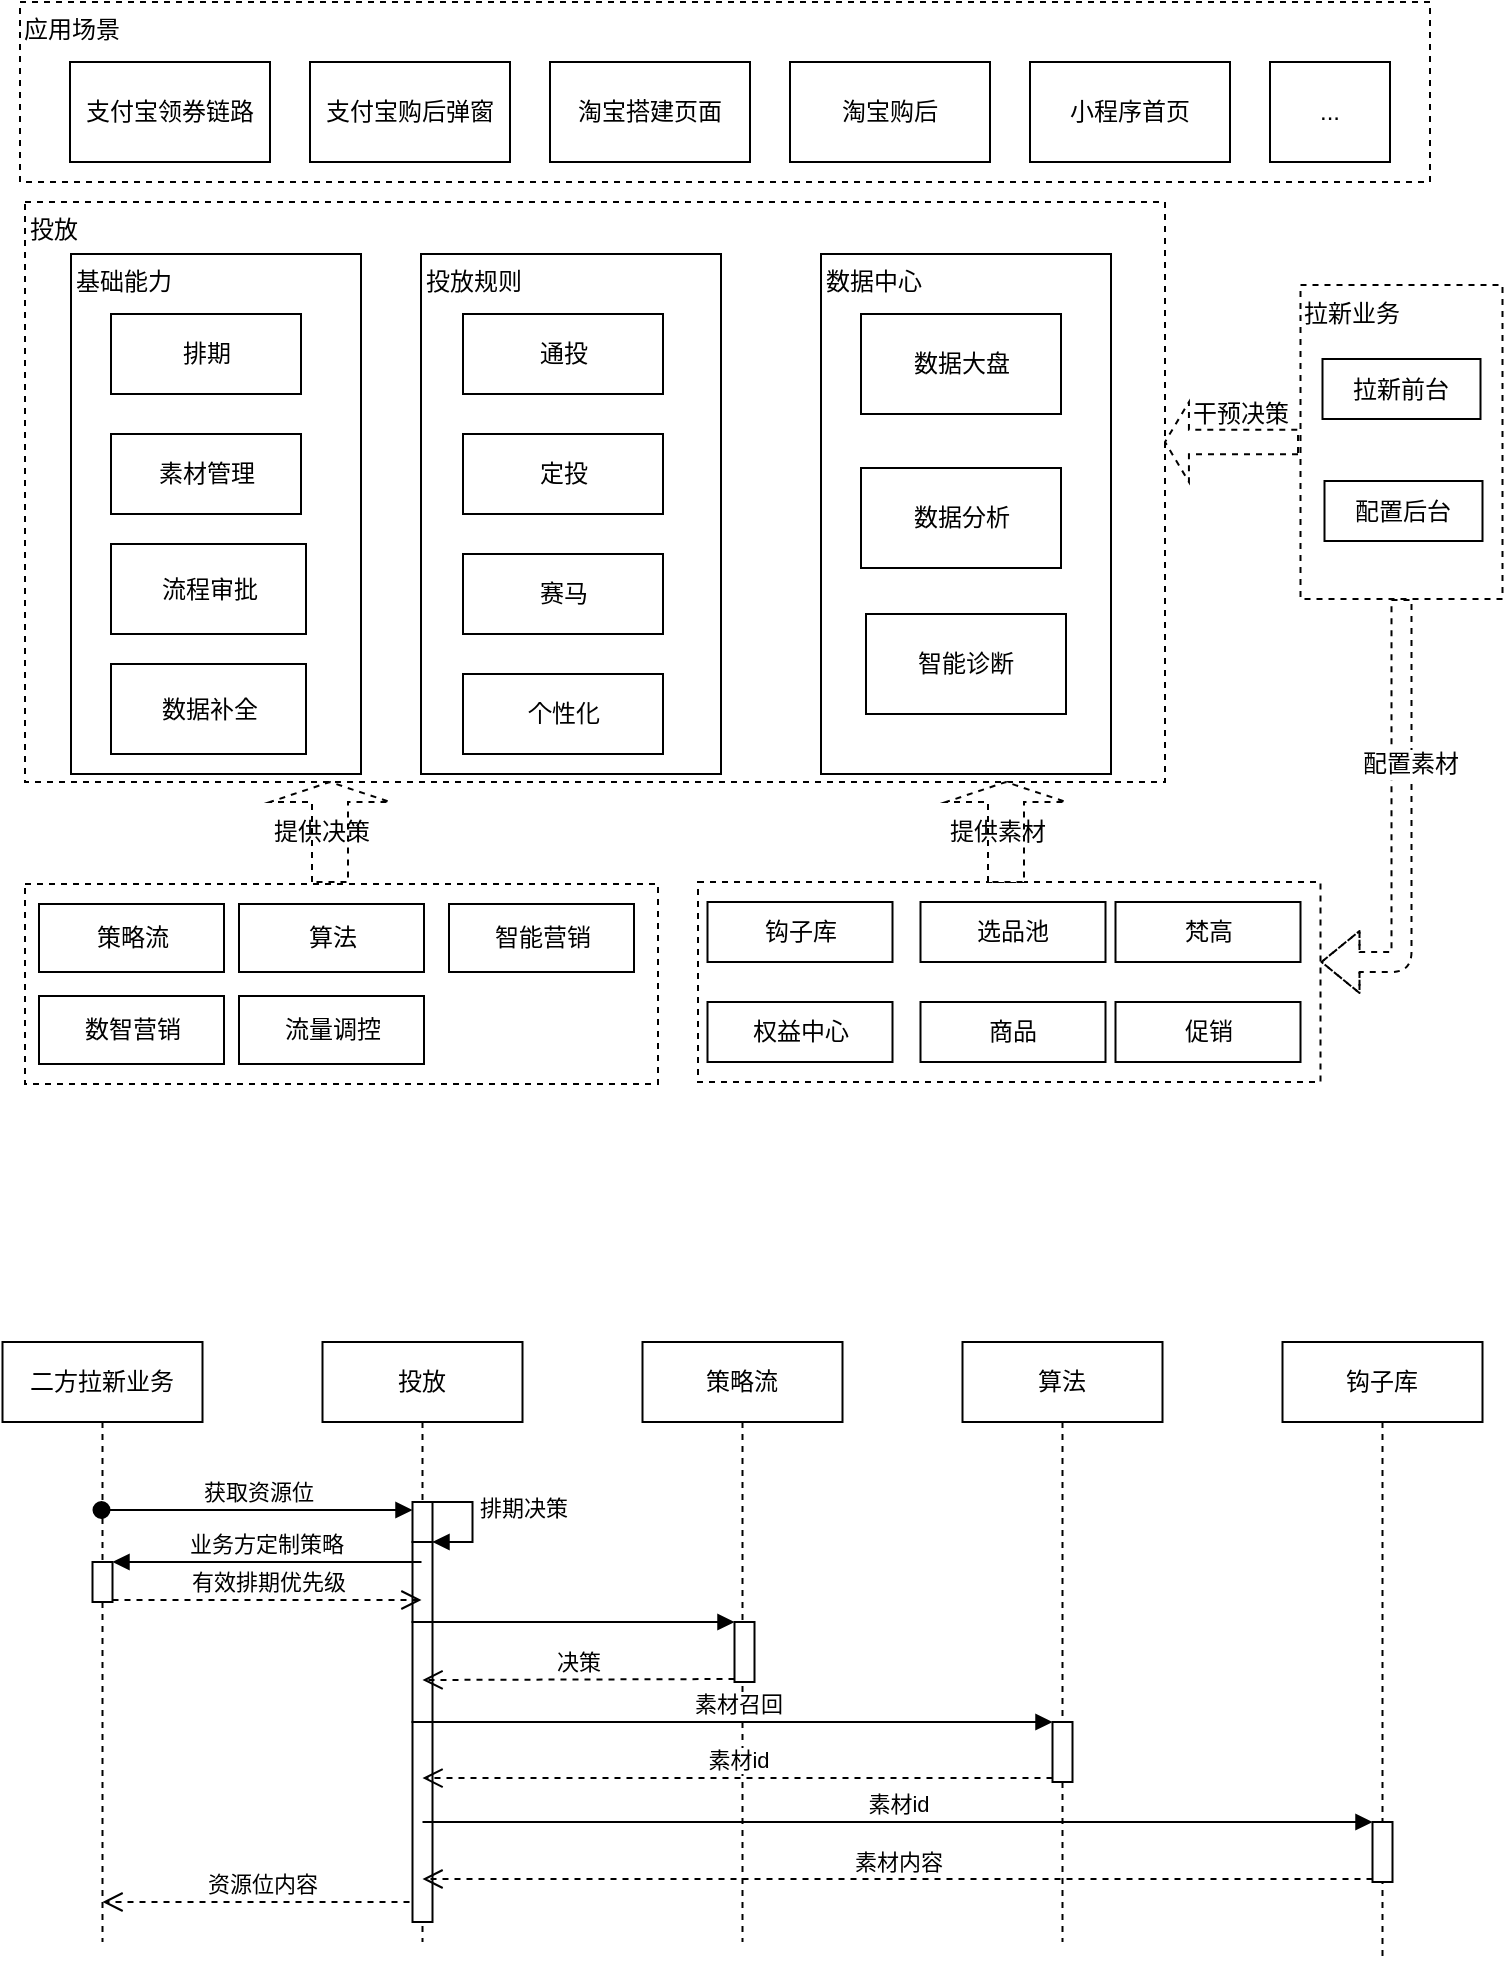 <mxfile version="14.4.9" type="github">
  <diagram id="reHgUynTF3abRSO_6Du6" name="Page-1">
    <mxGraphModel dx="988" dy="553" grid="0" gridSize="10" guides="1" tooltips="1" connect="1" arrows="1" fold="1" page="1" pageScale="1" pageWidth="827" pageHeight="1169" math="0" shadow="0">
      <root>
        <mxCell id="0" />
        <mxCell id="1" parent="0" />
        <mxCell id="j_E0jaQ_0IbvvqRghjtS-70" value="" style="rounded=0;whiteSpace=wrap;html=1;absoluteArcSize=1;arcSize=14;strokeWidth=1;dashed=1;" vertex="1" parent="1">
          <mxGeometry x="382" y="470" width="311.25" height="100" as="geometry" />
        </mxCell>
        <mxCell id="j_E0jaQ_0IbvvqRghjtS-62" value="" style="rounded=0;whiteSpace=wrap;html=1;absoluteArcSize=1;arcSize=14;strokeWidth=1;dashed=1;" vertex="1" parent="1">
          <mxGeometry x="45.5" y="471" width="316.5" height="100" as="geometry" />
        </mxCell>
        <mxCell id="j_E0jaQ_0IbvvqRghjtS-57" value="拉新业务" style="rounded=0;whiteSpace=wrap;html=1;absoluteArcSize=1;arcSize=14;strokeWidth=1;align=left;verticalAlign=top;dashed=1;" vertex="1" parent="1">
          <mxGeometry x="683.25" y="171.5" width="101" height="157" as="geometry" />
        </mxCell>
        <mxCell id="j_E0jaQ_0IbvvqRghjtS-54" value="投放" style="rounded=0;whiteSpace=wrap;html=1;absoluteArcSize=1;arcSize=14;strokeWidth=1;align=left;verticalAlign=top;dashed=1;" vertex="1" parent="1">
          <mxGeometry x="45.5" y="130" width="570" height="290" as="geometry" />
        </mxCell>
        <mxCell id="j_E0jaQ_0IbvvqRghjtS-49" value="数据中心" style="rounded=0;whiteSpace=wrap;html=1;absoluteArcSize=1;arcSize=14;strokeWidth=1;align=left;verticalAlign=top;" vertex="1" parent="1">
          <mxGeometry x="443.5" y="156" width="145" height="260" as="geometry" />
        </mxCell>
        <mxCell id="j_E0jaQ_0IbvvqRghjtS-43" value="&lt;div&gt;&lt;span&gt;投放规则&lt;/span&gt;&lt;/div&gt;" style="rounded=0;whiteSpace=wrap;html=1;absoluteArcSize=1;arcSize=14;strokeWidth=1;align=left;verticalAlign=top;" vertex="1" parent="1">
          <mxGeometry x="243.5" y="156" width="150" height="260" as="geometry" />
        </mxCell>
        <mxCell id="j_E0jaQ_0IbvvqRghjtS-37" value="应用场景" style="rounded=0;whiteSpace=wrap;html=1;absoluteArcSize=1;arcSize=14;strokeWidth=1;align=left;verticalAlign=top;dashed=1;" vertex="1" parent="1">
          <mxGeometry x="43" y="30" width="705" height="90" as="geometry" />
        </mxCell>
        <mxCell id="j_E0jaQ_0IbvvqRghjtS-28" value="基础能力" style="rounded=0;whiteSpace=wrap;html=1;absoluteArcSize=1;arcSize=14;strokeWidth=1;align=left;verticalAlign=top;" vertex="1" parent="1">
          <mxGeometry x="68.5" y="156" width="145" height="260" as="geometry" />
        </mxCell>
        <mxCell id="j_E0jaQ_0IbvvqRghjtS-1" value="二方拉新业务" style="shape=umlLifeline;perimeter=lifelinePerimeter;whiteSpace=wrap;html=1;container=1;collapsible=0;recursiveResize=0;outlineConnect=0;" vertex="1" parent="1">
          <mxGeometry x="34.25" y="700" width="100" height="300" as="geometry" />
        </mxCell>
        <mxCell id="j_E0jaQ_0IbvvqRghjtS-10" value="" style="html=1;points=[];perimeter=orthogonalPerimeter;" vertex="1" parent="j_E0jaQ_0IbvvqRghjtS-1">
          <mxGeometry x="45" y="110" width="10" height="20" as="geometry" />
        </mxCell>
        <mxCell id="j_E0jaQ_0IbvvqRghjtS-26" value="资源位内容" style="html=1;verticalAlign=bottom;endArrow=open;dashed=1;endSize=8;" edge="1" parent="j_E0jaQ_0IbvvqRghjtS-1" source="j_E0jaQ_0IbvvqRghjtS-2">
          <mxGeometry relative="1" as="geometry">
            <mxPoint x="130" y="280" as="sourcePoint" />
            <mxPoint x="50" y="280" as="targetPoint" />
          </mxGeometry>
        </mxCell>
        <mxCell id="j_E0jaQ_0IbvvqRghjtS-2" value="投放" style="shape=umlLifeline;perimeter=lifelinePerimeter;whiteSpace=wrap;html=1;container=1;collapsible=0;recursiveResize=0;outlineConnect=0;" vertex="1" parent="1">
          <mxGeometry x="194.25" y="700" width="100" height="300" as="geometry" />
        </mxCell>
        <mxCell id="j_E0jaQ_0IbvvqRghjtS-6" value="" style="html=1;points=[];perimeter=orthogonalPerimeter;" vertex="1" parent="j_E0jaQ_0IbvvqRghjtS-2">
          <mxGeometry x="45" y="80" width="10" height="20" as="geometry" />
        </mxCell>
        <mxCell id="j_E0jaQ_0IbvvqRghjtS-8" value="" style="html=1;points=[];perimeter=orthogonalPerimeter;" vertex="1" parent="j_E0jaQ_0IbvvqRghjtS-2">
          <mxGeometry x="45" y="100" width="10" height="40" as="geometry" />
        </mxCell>
        <mxCell id="j_E0jaQ_0IbvvqRghjtS-9" value="排期决策" style="edgeStyle=orthogonalEdgeStyle;html=1;align=left;spacingLeft=2;endArrow=block;rounded=0;entryX=1;entryY=0;" edge="1" target="j_E0jaQ_0IbvvqRghjtS-8" parent="j_E0jaQ_0IbvvqRghjtS-2">
          <mxGeometry relative="1" as="geometry">
            <mxPoint x="50" y="80" as="sourcePoint" />
            <Array as="points">
              <mxPoint x="45" y="80" />
              <mxPoint x="75" y="80" />
              <mxPoint x="75" y="220" />
            </Array>
          </mxGeometry>
        </mxCell>
        <mxCell id="j_E0jaQ_0IbvvqRghjtS-13" value="" style="html=1;points=[];perimeter=orthogonalPerimeter;" vertex="1" parent="j_E0jaQ_0IbvvqRghjtS-2">
          <mxGeometry x="45" y="140" width="10" height="50" as="geometry" />
        </mxCell>
        <mxCell id="j_E0jaQ_0IbvvqRghjtS-22" value="" style="html=1;points=[];perimeter=orthogonalPerimeter;" vertex="1" parent="j_E0jaQ_0IbvvqRghjtS-2">
          <mxGeometry x="45" y="190" width="10" height="100" as="geometry" />
        </mxCell>
        <mxCell id="j_E0jaQ_0IbvvqRghjtS-3" value="策略流" style="shape=umlLifeline;perimeter=lifelinePerimeter;whiteSpace=wrap;html=1;container=1;collapsible=0;recursiveResize=0;outlineConnect=0;" vertex="1" parent="1">
          <mxGeometry x="354.25" y="700" width="100" height="300" as="geometry" />
        </mxCell>
        <mxCell id="j_E0jaQ_0IbvvqRghjtS-16" value="" style="html=1;points=[];perimeter=orthogonalPerimeter;" vertex="1" parent="j_E0jaQ_0IbvvqRghjtS-3">
          <mxGeometry x="46" y="140" width="10" height="30" as="geometry" />
        </mxCell>
        <mxCell id="j_E0jaQ_0IbvvqRghjtS-4" value="算法" style="shape=umlLifeline;perimeter=lifelinePerimeter;whiteSpace=wrap;html=1;container=1;collapsible=0;recursiveResize=0;outlineConnect=0;" vertex="1" parent="1">
          <mxGeometry x="514.25" y="700" width="100" height="300" as="geometry" />
        </mxCell>
        <mxCell id="j_E0jaQ_0IbvvqRghjtS-19" value="" style="html=1;points=[];perimeter=orthogonalPerimeter;" vertex="1" parent="j_E0jaQ_0IbvvqRghjtS-4">
          <mxGeometry x="45" y="190" width="10" height="30" as="geometry" />
        </mxCell>
        <mxCell id="j_E0jaQ_0IbvvqRghjtS-5" value="钩子库" style="shape=umlLifeline;perimeter=lifelinePerimeter;whiteSpace=wrap;html=1;container=1;collapsible=0;recursiveResize=0;outlineConnect=0;" vertex="1" parent="1">
          <mxGeometry x="674.25" y="700" width="100" height="310" as="geometry" />
        </mxCell>
        <mxCell id="j_E0jaQ_0IbvvqRghjtS-23" value="" style="html=1;points=[];perimeter=orthogonalPerimeter;" vertex="1" parent="j_E0jaQ_0IbvvqRghjtS-5">
          <mxGeometry x="45" y="240" width="10" height="30" as="geometry" />
        </mxCell>
        <mxCell id="j_E0jaQ_0IbvvqRghjtS-7" value="获取资源位" style="html=1;verticalAlign=bottom;startArrow=oval;endArrow=block;startSize=8;" edge="1" parent="1">
          <mxGeometry relative="1" as="geometry">
            <mxPoint x="83.75" y="784" as="sourcePoint" />
            <mxPoint x="239.25" y="784" as="targetPoint" />
          </mxGeometry>
        </mxCell>
        <mxCell id="j_E0jaQ_0IbvvqRghjtS-12" value="有效排期优先级" style="html=1;verticalAlign=bottom;endArrow=open;dashed=1;endSize=8;exitX=1;exitY=0.95;" edge="1" source="j_E0jaQ_0IbvvqRghjtS-10" parent="1" target="j_E0jaQ_0IbvvqRghjtS-2">
          <mxGeometry relative="1" as="geometry">
            <mxPoint x="149.25" y="867" as="targetPoint" />
          </mxGeometry>
        </mxCell>
        <mxCell id="j_E0jaQ_0IbvvqRghjtS-11" value="业务方定制策略" style="html=1;verticalAlign=bottom;endArrow=block;entryX=1;entryY=0;" edge="1" target="j_E0jaQ_0IbvvqRghjtS-10" parent="1" source="j_E0jaQ_0IbvvqRghjtS-2">
          <mxGeometry relative="1" as="geometry">
            <mxPoint x="149.25" y="810" as="sourcePoint" />
          </mxGeometry>
        </mxCell>
        <mxCell id="j_E0jaQ_0IbvvqRghjtS-18" value="决策" style="html=1;verticalAlign=bottom;endArrow=open;dashed=1;endSize=8;exitX=0;exitY=0.95;" edge="1" source="j_E0jaQ_0IbvvqRghjtS-16" parent="1">
          <mxGeometry relative="1" as="geometry">
            <mxPoint x="244.25" y="869" as="targetPoint" />
          </mxGeometry>
        </mxCell>
        <mxCell id="j_E0jaQ_0IbvvqRghjtS-17" value="" style="html=1;verticalAlign=bottom;endArrow=block;entryX=0;entryY=0;" edge="1" target="j_E0jaQ_0IbvvqRghjtS-16" parent="1" source="j_E0jaQ_0IbvvqRghjtS-2">
          <mxGeometry relative="1" as="geometry">
            <mxPoint x="333.25" y="830" as="sourcePoint" />
          </mxGeometry>
        </mxCell>
        <mxCell id="j_E0jaQ_0IbvvqRghjtS-21" value="素材id" style="html=1;verticalAlign=bottom;endArrow=open;dashed=1;endSize=8;entryX=0.5;entryY=0.313;entryDx=0;entryDy=0;entryPerimeter=0;" edge="1" parent="1">
          <mxGeometry relative="1" as="geometry">
            <mxPoint x="244.25" y="918.04" as="targetPoint" />
            <mxPoint x="559.25" y="918" as="sourcePoint" />
          </mxGeometry>
        </mxCell>
        <mxCell id="j_E0jaQ_0IbvvqRghjtS-20" value="素材召回" style="html=1;verticalAlign=bottom;endArrow=block;entryX=0;entryY=0;" edge="1" target="j_E0jaQ_0IbvvqRghjtS-19" parent="1" source="j_E0jaQ_0IbvvqRghjtS-2">
          <mxGeometry relative="1" as="geometry">
            <mxPoint x="489.25" y="890" as="sourcePoint" />
          </mxGeometry>
        </mxCell>
        <mxCell id="j_E0jaQ_0IbvvqRghjtS-25" value="素材内容" style="html=1;verticalAlign=bottom;endArrow=open;dashed=1;endSize=8;exitX=0;exitY=0.95;" edge="1" source="j_E0jaQ_0IbvvqRghjtS-23" parent="1" target="j_E0jaQ_0IbvvqRghjtS-2">
          <mxGeometry relative="1" as="geometry">
            <mxPoint x="649.25" y="1006" as="targetPoint" />
          </mxGeometry>
        </mxCell>
        <mxCell id="j_E0jaQ_0IbvvqRghjtS-24" value="素材id" style="html=1;verticalAlign=bottom;endArrow=block;entryX=0;entryY=0;" edge="1" target="j_E0jaQ_0IbvvqRghjtS-23" parent="1" source="j_E0jaQ_0IbvvqRghjtS-2">
          <mxGeometry relative="1" as="geometry">
            <mxPoint x="649.25" y="930" as="sourcePoint" />
          </mxGeometry>
        </mxCell>
        <mxCell id="j_E0jaQ_0IbvvqRghjtS-29" value="支付宝领券链路" style="rounded=0;whiteSpace=wrap;html=1;absoluteArcSize=1;arcSize=14;strokeWidth=1;" vertex="1" parent="1">
          <mxGeometry x="68" y="60" width="100" height="50" as="geometry" />
        </mxCell>
        <mxCell id="j_E0jaQ_0IbvvqRghjtS-30" value="支付宝购后弹窗" style="rounded=0;whiteSpace=wrap;html=1;absoluteArcSize=1;arcSize=14;strokeWidth=1;" vertex="1" parent="1">
          <mxGeometry x="188" y="60" width="100" height="50" as="geometry" />
        </mxCell>
        <mxCell id="j_E0jaQ_0IbvvqRghjtS-31" value="淘宝搭建页面" style="rounded=0;whiteSpace=wrap;html=1;absoluteArcSize=1;arcSize=14;strokeWidth=1;" vertex="1" parent="1">
          <mxGeometry x="308" y="60" width="100" height="50" as="geometry" />
        </mxCell>
        <mxCell id="j_E0jaQ_0IbvvqRghjtS-32" value="淘宝购后" style="rounded=0;whiteSpace=wrap;html=1;absoluteArcSize=1;arcSize=14;strokeWidth=1;" vertex="1" parent="1">
          <mxGeometry x="428" y="60" width="100" height="50" as="geometry" />
        </mxCell>
        <mxCell id="j_E0jaQ_0IbvvqRghjtS-33" value="小程序首页" style="rounded=0;whiteSpace=wrap;html=1;absoluteArcSize=1;arcSize=14;strokeWidth=1;" vertex="1" parent="1">
          <mxGeometry x="548" y="60" width="100" height="50" as="geometry" />
        </mxCell>
        <mxCell id="j_E0jaQ_0IbvvqRghjtS-34" value="策略流" style="rounded=0;whiteSpace=wrap;html=1;absoluteArcSize=1;arcSize=14;strokeWidth=1;" vertex="1" parent="1">
          <mxGeometry x="52.5" y="481" width="92.5" height="34" as="geometry" />
        </mxCell>
        <mxCell id="j_E0jaQ_0IbvvqRghjtS-36" value="钩子库" style="rounded=0;whiteSpace=wrap;html=1;absoluteArcSize=1;arcSize=14;strokeWidth=1;" vertex="1" parent="1">
          <mxGeometry x="386.75" y="480" width="92.5" height="30" as="geometry" />
        </mxCell>
        <mxCell id="j_E0jaQ_0IbvvqRghjtS-38" value="..." style="rounded=0;whiteSpace=wrap;html=1;absoluteArcSize=1;arcSize=14;strokeWidth=1;" vertex="1" parent="1">
          <mxGeometry x="668" y="60" width="60" height="50" as="geometry" />
        </mxCell>
        <mxCell id="j_E0jaQ_0IbvvqRghjtS-39" value="排期" style="rounded=0;whiteSpace=wrap;html=1;absoluteArcSize=1;arcSize=14;strokeWidth=1;" vertex="1" parent="1">
          <mxGeometry x="88.5" y="186" width="95" height="40" as="geometry" />
        </mxCell>
        <mxCell id="j_E0jaQ_0IbvvqRghjtS-41" value="通投" style="rounded=0;whiteSpace=wrap;html=1;absoluteArcSize=1;arcSize=14;strokeWidth=1;" vertex="1" parent="1">
          <mxGeometry x="264.5" y="186" width="100" height="40" as="geometry" />
        </mxCell>
        <mxCell id="j_E0jaQ_0IbvvqRghjtS-44" value="定投" style="rounded=0;whiteSpace=wrap;html=1;absoluteArcSize=1;arcSize=14;strokeWidth=1;" vertex="1" parent="1">
          <mxGeometry x="264.5" y="246" width="100" height="40" as="geometry" />
        </mxCell>
        <mxCell id="j_E0jaQ_0IbvvqRghjtS-45" value="赛马" style="rounded=0;whiteSpace=wrap;html=1;absoluteArcSize=1;arcSize=14;strokeWidth=1;" vertex="1" parent="1">
          <mxGeometry x="264.5" y="306" width="100" height="40" as="geometry" />
        </mxCell>
        <mxCell id="j_E0jaQ_0IbvvqRghjtS-46" value="个性化" style="rounded=0;whiteSpace=wrap;html=1;absoluteArcSize=1;arcSize=14;strokeWidth=1;" vertex="1" parent="1">
          <mxGeometry x="264.5" y="366" width="100" height="40" as="geometry" />
        </mxCell>
        <mxCell id="j_E0jaQ_0IbvvqRghjtS-47" value="素材管理" style="rounded=0;whiteSpace=wrap;html=1;absoluteArcSize=1;arcSize=14;strokeWidth=1;" vertex="1" parent="1">
          <mxGeometry x="88.5" y="246" width="95" height="40" as="geometry" />
        </mxCell>
        <mxCell id="j_E0jaQ_0IbvvqRghjtS-48" value="数据分析" style="rounded=0;whiteSpace=wrap;html=1;absoluteArcSize=1;arcSize=14;strokeWidth=1;" vertex="1" parent="1">
          <mxGeometry x="463.5" y="263" width="100" height="50" as="geometry" />
        </mxCell>
        <mxCell id="j_E0jaQ_0IbvvqRghjtS-50" value="流程审批" style="rounded=0;whiteSpace=wrap;html=1;absoluteArcSize=1;arcSize=14;strokeWidth=1;" vertex="1" parent="1">
          <mxGeometry x="88.5" y="301" width="97.5" height="45" as="geometry" />
        </mxCell>
        <mxCell id="j_E0jaQ_0IbvvqRghjtS-51" value="数据补全" style="rounded=0;whiteSpace=wrap;html=1;absoluteArcSize=1;arcSize=14;strokeWidth=1;" vertex="1" parent="1">
          <mxGeometry x="88.5" y="361" width="97.5" height="45" as="geometry" />
        </mxCell>
        <mxCell id="j_E0jaQ_0IbvvqRghjtS-53" value="数据大盘" style="rounded=0;whiteSpace=wrap;html=1;absoluteArcSize=1;arcSize=14;strokeWidth=1;" vertex="1" parent="1">
          <mxGeometry x="463.5" y="186" width="100" height="50" as="geometry" />
        </mxCell>
        <mxCell id="j_E0jaQ_0IbvvqRghjtS-55" value="梵高" style="rounded=0;whiteSpace=wrap;html=1;absoluteArcSize=1;arcSize=14;strokeWidth=1;" vertex="1" parent="1">
          <mxGeometry x="590.75" y="480" width="92.5" height="30" as="geometry" />
        </mxCell>
        <mxCell id="j_E0jaQ_0IbvvqRghjtS-56" value="算法" style="rounded=0;whiteSpace=wrap;html=1;absoluteArcSize=1;arcSize=14;strokeWidth=1;" vertex="1" parent="1">
          <mxGeometry x="152.5" y="481" width="92.5" height="34" as="geometry" />
        </mxCell>
        <mxCell id="j_E0jaQ_0IbvvqRghjtS-58" value="拉新前台" style="rounded=0;whiteSpace=wrap;html=1;absoluteArcSize=1;arcSize=14;strokeWidth=1;" vertex="1" parent="1">
          <mxGeometry x="694.25" y="208.5" width="79" height="30" as="geometry" />
        </mxCell>
        <mxCell id="j_E0jaQ_0IbvvqRghjtS-59" value="配置后台" style="rounded=0;whiteSpace=wrap;html=1;absoluteArcSize=1;arcSize=14;strokeWidth=1;" vertex="1" parent="1">
          <mxGeometry x="695.25" y="269.5" width="79" height="30" as="geometry" />
        </mxCell>
        <mxCell id="j_E0jaQ_0IbvvqRghjtS-61" value="智能营销" style="rounded=0;whiteSpace=wrap;html=1;absoluteArcSize=1;arcSize=14;strokeWidth=1;" vertex="1" parent="1">
          <mxGeometry x="257.5" y="481" width="92.5" height="34" as="geometry" />
        </mxCell>
        <mxCell id="j_E0jaQ_0IbvvqRghjtS-63" value="提供决策" style="shape=singleArrow;direction=north;whiteSpace=wrap;html=1;rounded=0;dashed=1;strokeWidth=1;align=left;" vertex="1" parent="1">
          <mxGeometry x="168" y="420" width="60" height="50" as="geometry" />
        </mxCell>
        <mxCell id="j_E0jaQ_0IbvvqRghjtS-64" value="选品池" style="rounded=0;whiteSpace=wrap;html=1;absoluteArcSize=1;arcSize=14;strokeWidth=1;" vertex="1" parent="1">
          <mxGeometry x="493.25" y="480" width="92.5" height="30" as="geometry" />
        </mxCell>
        <mxCell id="j_E0jaQ_0IbvvqRghjtS-67" value="权益中心" style="rounded=0;whiteSpace=wrap;html=1;absoluteArcSize=1;arcSize=14;strokeWidth=1;" vertex="1" parent="1">
          <mxGeometry x="386.75" y="530" width="92.5" height="30" as="geometry" />
        </mxCell>
        <mxCell id="j_E0jaQ_0IbvvqRghjtS-68" value="商品" style="rounded=0;whiteSpace=wrap;html=1;absoluteArcSize=1;arcSize=14;strokeWidth=1;" vertex="1" parent="1">
          <mxGeometry x="493.25" y="530" width="92.5" height="30" as="geometry" />
        </mxCell>
        <mxCell id="j_E0jaQ_0IbvvqRghjtS-69" value="促销" style="rounded=0;whiteSpace=wrap;html=1;absoluteArcSize=1;arcSize=14;strokeWidth=1;" vertex="1" parent="1">
          <mxGeometry x="590.75" y="530" width="92.5" height="30" as="geometry" />
        </mxCell>
        <mxCell id="j_E0jaQ_0IbvvqRghjtS-71" value="提供素材" style="shape=singleArrow;direction=north;whiteSpace=wrap;html=1;rounded=0;dashed=1;strokeWidth=1;align=left;" vertex="1" parent="1">
          <mxGeometry x="506" y="420" width="60" height="50" as="geometry" />
        </mxCell>
        <mxCell id="j_E0jaQ_0IbvvqRghjtS-72" value="&amp;nbsp;&amp;nbsp;" style="shape=singleArrow;direction=west;whiteSpace=wrap;html=1;rounded=0;strokeWidth=1;align=left;arrowWidth=0.308;arrowSize=0.18;dashed=1;" vertex="1" parent="1">
          <mxGeometry x="615.5" y="230" width="66.5" height="40" as="geometry" />
        </mxCell>
        <mxCell id="j_E0jaQ_0IbvvqRghjtS-75" value="&lt;font style=&quot;font-size: 12px;&quot;&gt;干预决策&lt;/font&gt;" style="text;html=1;align=center;verticalAlign=middle;resizable=0;points=[];autosize=1;fontSize=12;" vertex="1" parent="1">
          <mxGeometry x="623.25" y="226" width="60" height="20" as="geometry" />
        </mxCell>
        <mxCell id="j_E0jaQ_0IbvvqRghjtS-76" value="智能诊断" style="rounded=0;whiteSpace=wrap;html=1;absoluteArcSize=1;arcSize=14;strokeWidth=1;" vertex="1" parent="1">
          <mxGeometry x="466" y="336" width="100" height="50" as="geometry" />
        </mxCell>
        <mxCell id="j_E0jaQ_0IbvvqRghjtS-77" value="" style="shape=flexArrow;endArrow=classic;html=1;fontSize=12;edgeStyle=elbowEdgeStyle;elbow=vertical;exitX=0.5;exitY=1;exitDx=0;exitDy=0;dashed=1;" edge="1" parent="1" source="j_E0jaQ_0IbvvqRghjtS-57" target="j_E0jaQ_0IbvvqRghjtS-70">
          <mxGeometry width="50" height="50" relative="1" as="geometry">
            <mxPoint x="693" y="360" as="sourcePoint" />
            <mxPoint x="702" y="510" as="targetPoint" />
            <Array as="points">
              <mxPoint x="762" y="510" />
            </Array>
          </mxGeometry>
        </mxCell>
        <mxCell id="j_E0jaQ_0IbvvqRghjtS-78" value="配置素材" style="edgeLabel;html=1;align=center;verticalAlign=middle;resizable=0;points=[];fontSize=12;" vertex="1" connectable="0" parent="j_E0jaQ_0IbvvqRghjtS-77">
          <mxGeometry x="-0.255" y="4" relative="1" as="geometry">
            <mxPoint as="offset" />
          </mxGeometry>
        </mxCell>
        <mxCell id="j_E0jaQ_0IbvvqRghjtS-79" value="数智营销" style="rounded=0;whiteSpace=wrap;html=1;absoluteArcSize=1;arcSize=14;strokeWidth=1;" vertex="1" parent="1">
          <mxGeometry x="52.5" y="527" width="92.5" height="34" as="geometry" />
        </mxCell>
        <mxCell id="j_E0jaQ_0IbvvqRghjtS-80" value="流量调控" style="rounded=0;whiteSpace=wrap;html=1;absoluteArcSize=1;arcSize=14;strokeWidth=1;" vertex="1" parent="1">
          <mxGeometry x="152.5" y="527" width="92.5" height="34" as="geometry" />
        </mxCell>
      </root>
    </mxGraphModel>
  </diagram>
</mxfile>
